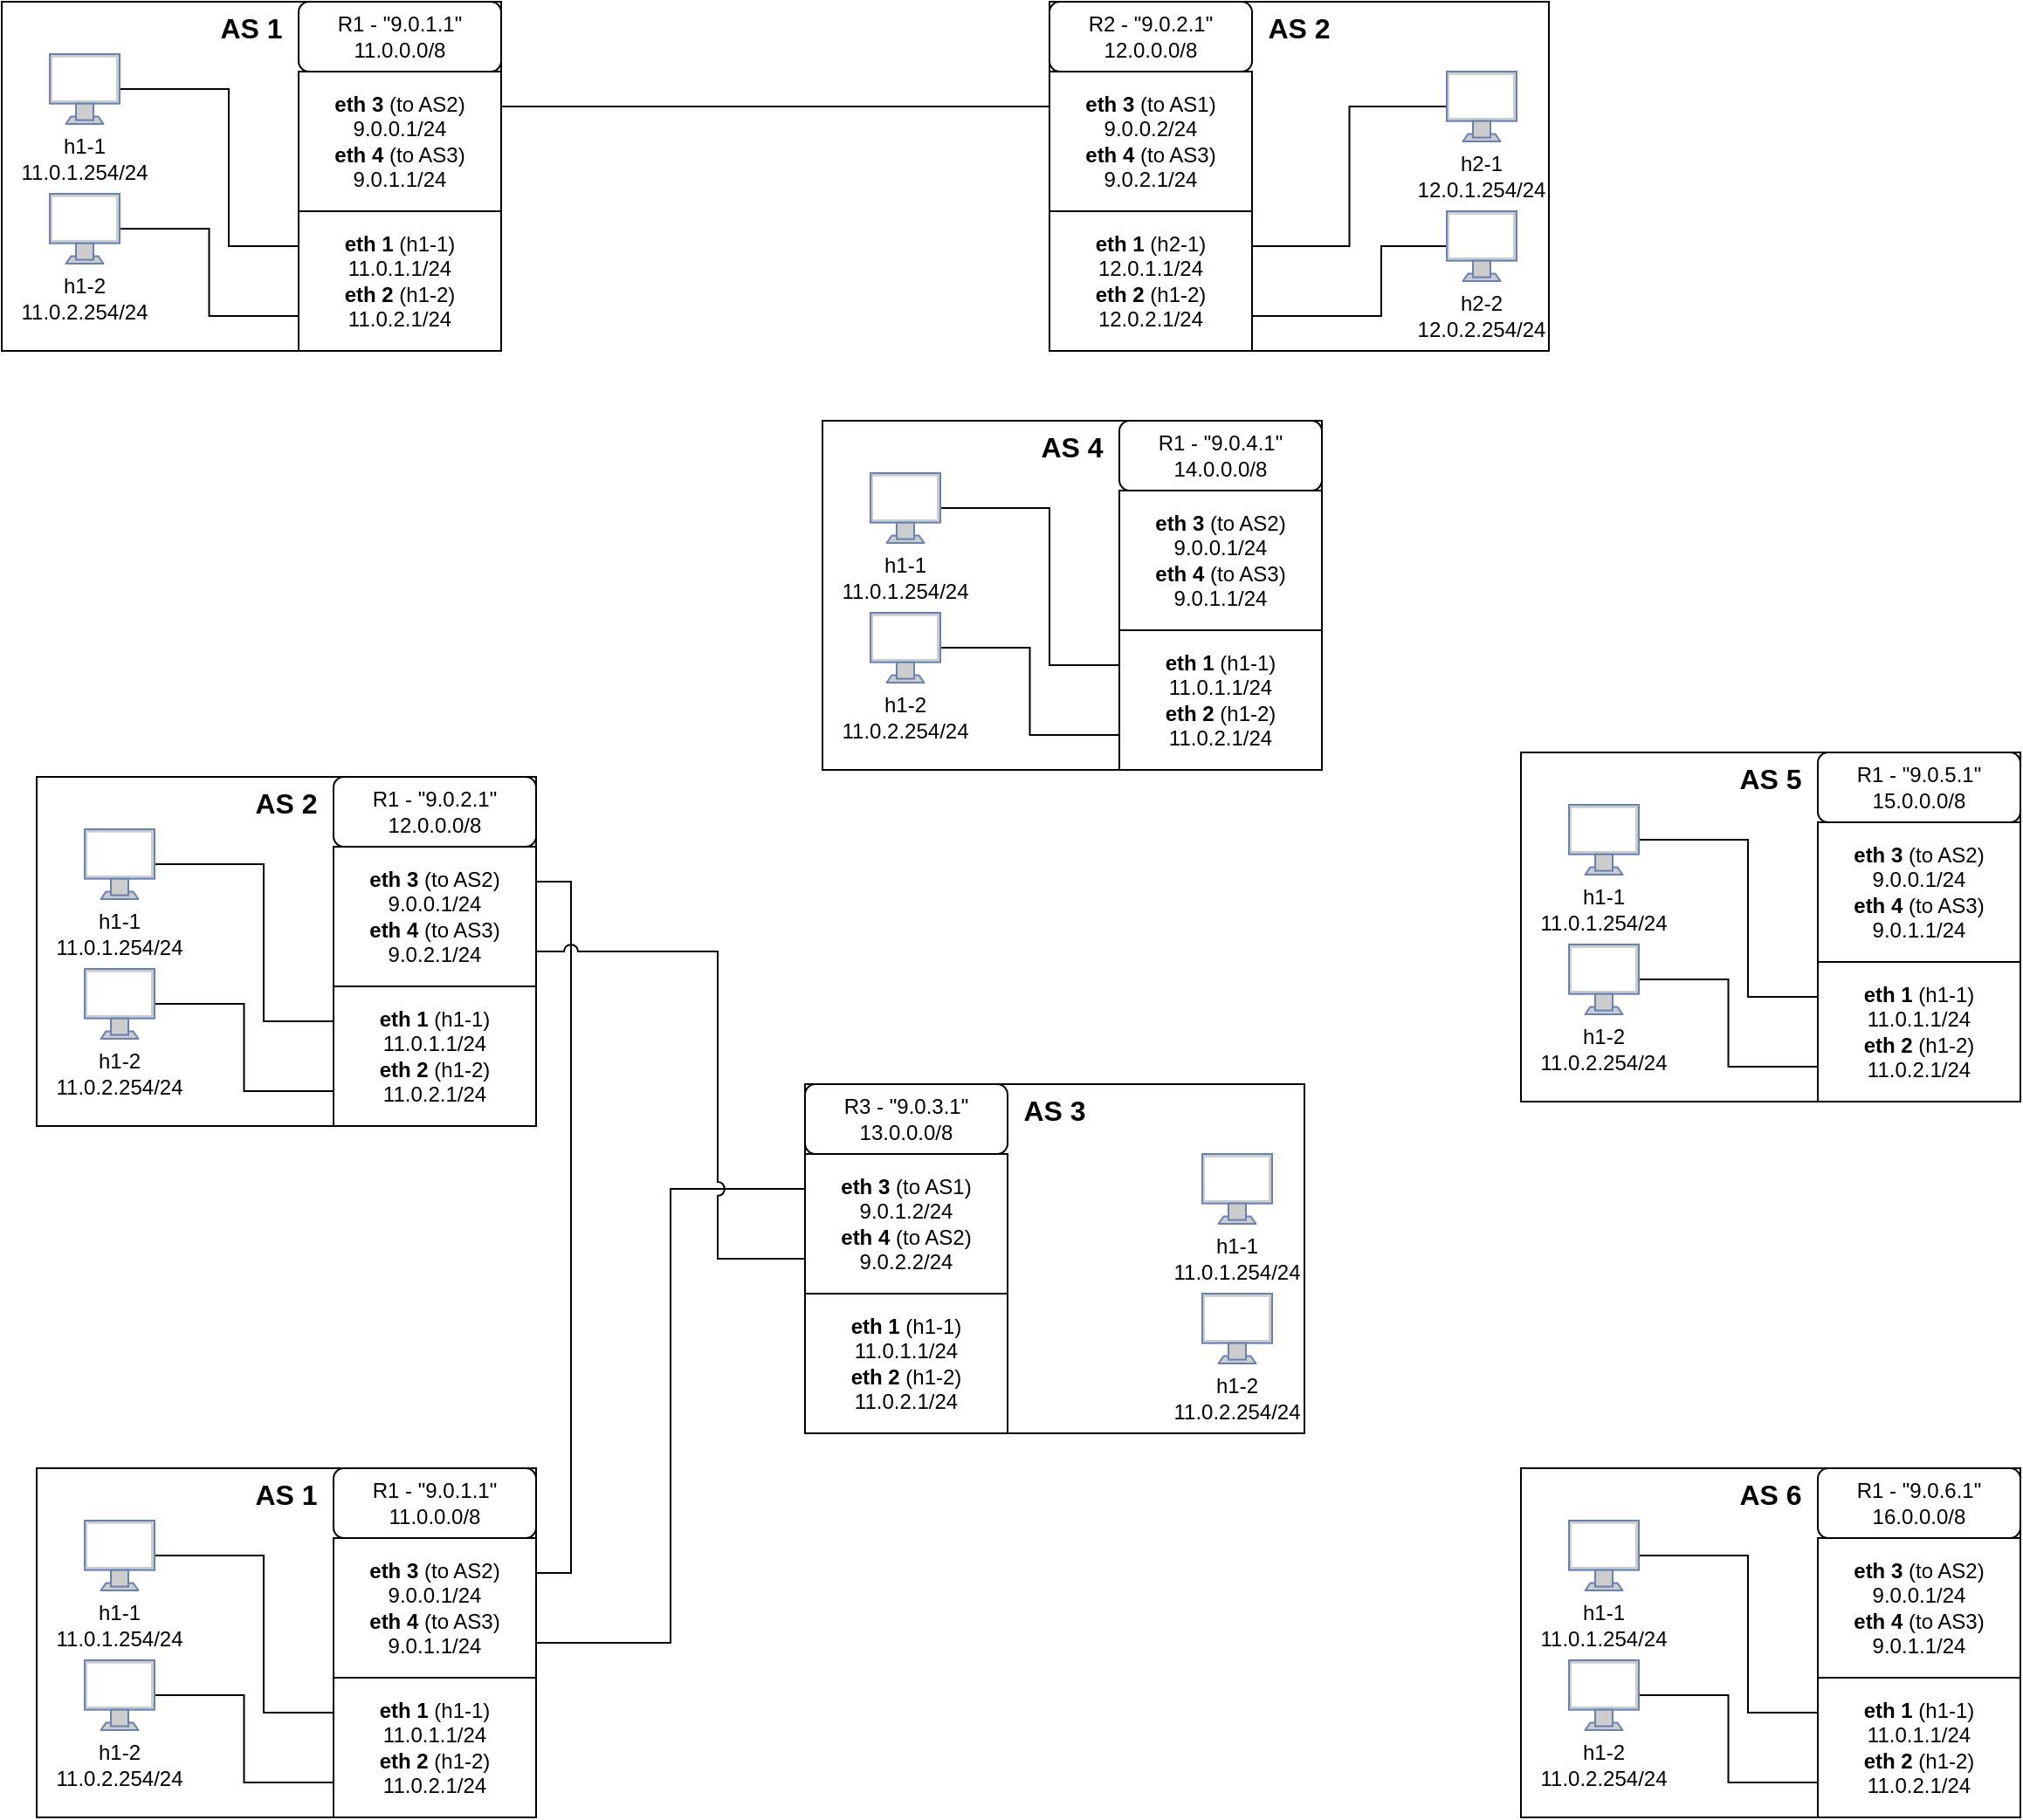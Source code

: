 <mxfile version="22.0.8" type="github">
  <diagram name="Page-1" id="0Aqso-qwS6Z3J9IVTtWJ">
    <mxGraphModel dx="1103" dy="1445" grid="1" gridSize="10" guides="1" tooltips="1" connect="1" arrows="1" fold="1" page="1" pageScale="1" pageWidth="1169" pageHeight="827" math="0" shadow="0">
      <root>
        <mxCell id="0" />
        <mxCell id="1" parent="0" />
        <mxCell id="vTHljmjJwnldgzH6gSCa-15" value="" style="group" vertex="1" connectable="0" parent="1">
          <mxGeometry y="-230" width="286" height="200" as="geometry" />
        </mxCell>
        <mxCell id="vTHljmjJwnldgzH6gSCa-3" value="" style="rounded=0;whiteSpace=wrap;html=1;" vertex="1" parent="vTHljmjJwnldgzH6gSCa-15">
          <mxGeometry width="286" height="200" as="geometry" />
        </mxCell>
        <mxCell id="vTHljmjJwnldgzH6gSCa-4" value="R1 - &quot;9.0.1.1&quot;&lt;br&gt;11.0.0.0/8" style="rounded=1;whiteSpace=wrap;html=1;" vertex="1" parent="vTHljmjJwnldgzH6gSCa-15">
          <mxGeometry x="170" width="116" height="40" as="geometry" />
        </mxCell>
        <mxCell id="vTHljmjJwnldgzH6gSCa-5" value="&lt;b&gt;eth 3 &lt;/b&gt;(to AS2)&lt;br&gt;9.0.0.1/24&lt;br&gt;&lt;b&gt;eth 4 &lt;/b&gt;(to AS3)&lt;br&gt;9.0.1.1/24" style="rounded=0;whiteSpace=wrap;html=1;" vertex="1" parent="vTHljmjJwnldgzH6gSCa-15">
          <mxGeometry x="170" y="40" width="116" height="80" as="geometry" />
        </mxCell>
        <mxCell id="vTHljmjJwnldgzH6gSCa-6" value="&lt;b&gt;eth 1&amp;nbsp;&lt;/b&gt;(h1-1)&lt;br&gt;11.0.1.1/24&lt;br&gt;&lt;b&gt;eth 2&amp;nbsp;&lt;/b&gt;(h1-2)&lt;br&gt;11.0.2.1/24" style="rounded=0;whiteSpace=wrap;html=1;" vertex="1" parent="vTHljmjJwnldgzH6gSCa-15">
          <mxGeometry x="170" y="120" width="116" height="80" as="geometry" />
        </mxCell>
        <mxCell id="vTHljmjJwnldgzH6gSCa-13" style="edgeStyle=orthogonalEdgeStyle;rounded=0;orthogonalLoop=1;jettySize=auto;html=1;exitX=1;exitY=0.5;exitDx=0;exitDy=0;exitPerimeter=0;entryX=0;entryY=0.25;entryDx=0;entryDy=0;endArrow=none;endFill=0;" edge="1" parent="vTHljmjJwnldgzH6gSCa-15" source="vTHljmjJwnldgzH6gSCa-7" target="vTHljmjJwnldgzH6gSCa-6">
          <mxGeometry relative="1" as="geometry">
            <Array as="points">
              <mxPoint x="130" y="50" />
              <mxPoint x="130" y="140" />
            </Array>
          </mxGeometry>
        </mxCell>
        <mxCell id="vTHljmjJwnldgzH6gSCa-7" value="" style="fontColor=#0066CC;verticalAlign=top;verticalLabelPosition=bottom;labelPosition=center;align=center;html=1;outlineConnect=0;fillColor=#CCCCCC;strokeColor=#6881B3;gradientColor=none;gradientDirection=north;strokeWidth=2;shape=mxgraph.networks.monitor;" vertex="1" parent="vTHljmjJwnldgzH6gSCa-15">
          <mxGeometry x="27.5" y="30" width="40" height="40" as="geometry" />
        </mxCell>
        <mxCell id="vTHljmjJwnldgzH6gSCa-9" value="h1-1&lt;br&gt;11.0.1.254/24" style="text;html=1;strokeColor=none;fillColor=none;align=center;verticalAlign=middle;whiteSpace=wrap;rounded=0;" vertex="1" parent="vTHljmjJwnldgzH6gSCa-15">
          <mxGeometry x="20" y="75" width="55" height="30" as="geometry" />
        </mxCell>
        <mxCell id="vTHljmjJwnldgzH6gSCa-12" style="edgeStyle=orthogonalEdgeStyle;rounded=0;orthogonalLoop=1;jettySize=auto;html=1;exitX=1;exitY=0.5;exitDx=0;exitDy=0;exitPerimeter=0;entryX=0;entryY=0.75;entryDx=0;entryDy=0;endArrow=none;endFill=0;" edge="1" parent="vTHljmjJwnldgzH6gSCa-15" source="vTHljmjJwnldgzH6gSCa-10" target="vTHljmjJwnldgzH6gSCa-6">
          <mxGeometry relative="1" as="geometry" />
        </mxCell>
        <mxCell id="vTHljmjJwnldgzH6gSCa-10" value="" style="fontColor=#0066CC;verticalAlign=top;verticalLabelPosition=bottom;labelPosition=center;align=center;html=1;outlineConnect=0;fillColor=#CCCCCC;strokeColor=#6881B3;gradientColor=none;gradientDirection=north;strokeWidth=2;shape=mxgraph.networks.monitor;" vertex="1" parent="vTHljmjJwnldgzH6gSCa-15">
          <mxGeometry x="27.5" y="110" width="40" height="40" as="geometry" />
        </mxCell>
        <mxCell id="vTHljmjJwnldgzH6gSCa-11" value="h1-2&lt;br&gt;11.0.2.254/24" style="text;html=1;strokeColor=none;fillColor=none;align=center;verticalAlign=middle;whiteSpace=wrap;rounded=0;" vertex="1" parent="vTHljmjJwnldgzH6gSCa-15">
          <mxGeometry x="20" y="155" width="55" height="30" as="geometry" />
        </mxCell>
        <mxCell id="vTHljmjJwnldgzH6gSCa-14" value="&lt;b&gt;&lt;font style=&quot;font-size: 16px;&quot;&gt;AS 1&lt;/font&gt;&lt;/b&gt;" style="text;html=1;strokeColor=none;fillColor=none;align=center;verticalAlign=middle;whiteSpace=wrap;rounded=0;" vertex="1" parent="vTHljmjJwnldgzH6gSCa-15">
          <mxGeometry x="113" width="60" height="30" as="geometry" />
        </mxCell>
        <mxCell id="vTHljmjJwnldgzH6gSCa-52" value="" style="group" vertex="1" connectable="0" parent="1">
          <mxGeometry x="600" y="-230" width="286" height="200" as="geometry" />
        </mxCell>
        <mxCell id="vTHljmjJwnldgzH6gSCa-53" value="" style="rounded=0;whiteSpace=wrap;html=1;" vertex="1" parent="vTHljmjJwnldgzH6gSCa-52">
          <mxGeometry width="286" height="200" as="geometry" />
        </mxCell>
        <mxCell id="vTHljmjJwnldgzH6gSCa-65" style="edgeStyle=orthogonalEdgeStyle;rounded=0;orthogonalLoop=1;jettySize=auto;html=1;exitX=0;exitY=0.5;exitDx=0;exitDy=0;exitPerimeter=0;entryX=1;entryY=0.25;entryDx=0;entryDy=0;endArrow=none;endFill=0;" edge="1" parent="vTHljmjJwnldgzH6gSCa-52" source="vTHljmjJwnldgzH6gSCa-58" target="vTHljmjJwnldgzH6gSCa-56">
          <mxGeometry relative="1" as="geometry" />
        </mxCell>
        <mxCell id="vTHljmjJwnldgzH6gSCa-58" value="" style="fontColor=#0066CC;verticalAlign=top;verticalLabelPosition=bottom;labelPosition=center;align=center;html=1;outlineConnect=0;fillColor=#CCCCCC;strokeColor=#6881B3;gradientColor=none;gradientDirection=north;strokeWidth=2;shape=mxgraph.networks.monitor;" vertex="1" parent="vTHljmjJwnldgzH6gSCa-52">
          <mxGeometry x="227.5" y="40" width="40" height="40" as="geometry" />
        </mxCell>
        <mxCell id="vTHljmjJwnldgzH6gSCa-59" value="h2-1&lt;br&gt;12.0.1.254/24" style="text;html=1;strokeColor=none;fillColor=none;align=center;verticalAlign=middle;whiteSpace=wrap;rounded=0;" vertex="1" parent="vTHljmjJwnldgzH6gSCa-52">
          <mxGeometry x="220" y="85" width="55" height="30" as="geometry" />
        </mxCell>
        <mxCell id="vTHljmjJwnldgzH6gSCa-66" style="edgeStyle=orthogonalEdgeStyle;rounded=0;orthogonalLoop=1;jettySize=auto;html=1;exitX=0;exitY=0.5;exitDx=0;exitDy=0;exitPerimeter=0;entryX=1;entryY=0.75;entryDx=0;entryDy=0;endArrow=none;endFill=0;" edge="1" parent="vTHljmjJwnldgzH6gSCa-52" source="vTHljmjJwnldgzH6gSCa-61" target="vTHljmjJwnldgzH6gSCa-56">
          <mxGeometry relative="1" as="geometry">
            <Array as="points">
              <mxPoint x="190" y="140" />
              <mxPoint x="190" y="180" />
            </Array>
          </mxGeometry>
        </mxCell>
        <mxCell id="vTHljmjJwnldgzH6gSCa-61" value="" style="fontColor=#0066CC;verticalAlign=top;verticalLabelPosition=bottom;labelPosition=center;align=center;html=1;outlineConnect=0;fillColor=#CCCCCC;strokeColor=#6881B3;gradientColor=none;gradientDirection=north;strokeWidth=2;shape=mxgraph.networks.monitor;" vertex="1" parent="vTHljmjJwnldgzH6gSCa-52">
          <mxGeometry x="227.5" y="120" width="40" height="40" as="geometry" />
        </mxCell>
        <mxCell id="vTHljmjJwnldgzH6gSCa-62" value="h2-2&lt;br&gt;12.0.2.254/24" style="text;html=1;strokeColor=none;fillColor=none;align=center;verticalAlign=middle;whiteSpace=wrap;rounded=0;" vertex="1" parent="vTHljmjJwnldgzH6gSCa-52">
          <mxGeometry x="220" y="165" width="55" height="30" as="geometry" />
        </mxCell>
        <mxCell id="vTHljmjJwnldgzH6gSCa-63" value="&lt;b&gt;&lt;font style=&quot;font-size: 16px;&quot;&gt;AS 2&lt;/font&gt;&lt;/b&gt;" style="text;html=1;strokeColor=none;fillColor=none;align=center;verticalAlign=middle;whiteSpace=wrap;rounded=0;" vertex="1" parent="vTHljmjJwnldgzH6gSCa-52">
          <mxGeometry x="113" width="60" height="30" as="geometry" />
        </mxCell>
        <mxCell id="vTHljmjJwnldgzH6gSCa-54" value="R2 - &quot;9.0.2.1&quot;&lt;br&gt;12.0.0.0/8" style="rounded=1;whiteSpace=wrap;html=1;" vertex="1" parent="vTHljmjJwnldgzH6gSCa-52">
          <mxGeometry width="116" height="40" as="geometry" />
        </mxCell>
        <mxCell id="vTHljmjJwnldgzH6gSCa-55" value="&lt;b&gt;eth 3 &lt;/b&gt;(to AS1)&lt;br&gt;9.0.0.2/24&lt;br&gt;&lt;b&gt;eth 4 &lt;/b&gt;(to AS3)&lt;br&gt;9.0.2.1/24" style="rounded=0;whiteSpace=wrap;html=1;" vertex="1" parent="vTHljmjJwnldgzH6gSCa-52">
          <mxGeometry y="40" width="116" height="80" as="geometry" />
        </mxCell>
        <mxCell id="vTHljmjJwnldgzH6gSCa-56" value="&lt;b&gt;eth 1&amp;nbsp;&lt;/b&gt;(h2-1)&lt;br&gt;12.0.1.1/24&lt;br&gt;&lt;b&gt;eth 2&amp;nbsp;&lt;/b&gt;(h1-2)&lt;br&gt;12.0.2.1/24" style="rounded=0;whiteSpace=wrap;html=1;" vertex="1" parent="vTHljmjJwnldgzH6gSCa-52">
          <mxGeometry y="120" width="116" height="80" as="geometry" />
        </mxCell>
        <mxCell id="vTHljmjJwnldgzH6gSCa-67" style="edgeStyle=orthogonalEdgeStyle;rounded=0;orthogonalLoop=1;jettySize=auto;html=1;exitX=1;exitY=0.25;exitDx=0;exitDy=0;entryX=0;entryY=0.25;entryDx=0;entryDy=0;endArrow=none;endFill=0;" edge="1" parent="1" source="vTHljmjJwnldgzH6gSCa-5" target="vTHljmjJwnldgzH6gSCa-55">
          <mxGeometry relative="1" as="geometry" />
        </mxCell>
        <mxCell id="vTHljmjJwnldgzH6gSCa-80" value="" style="group" vertex="1" connectable="0" parent="1">
          <mxGeometry x="20" y="610" width="286" height="200" as="geometry" />
        </mxCell>
        <mxCell id="vTHljmjJwnldgzH6gSCa-81" value="" style="rounded=0;whiteSpace=wrap;html=1;" vertex="1" parent="vTHljmjJwnldgzH6gSCa-80">
          <mxGeometry width="286" height="200" as="geometry" />
        </mxCell>
        <mxCell id="vTHljmjJwnldgzH6gSCa-82" value="R1 - &quot;9.0.1.1&quot;&lt;br&gt;11.0.0.0/8" style="rounded=1;whiteSpace=wrap;html=1;" vertex="1" parent="vTHljmjJwnldgzH6gSCa-80">
          <mxGeometry x="170" width="116" height="40" as="geometry" />
        </mxCell>
        <mxCell id="vTHljmjJwnldgzH6gSCa-83" value="&lt;b&gt;eth 3 &lt;/b&gt;(to AS2)&lt;br&gt;9.0.0.1/24&lt;br&gt;&lt;b&gt;eth 4 &lt;/b&gt;(to AS3)&lt;br&gt;9.0.1.1/24" style="rounded=0;whiteSpace=wrap;html=1;" vertex="1" parent="vTHljmjJwnldgzH6gSCa-80">
          <mxGeometry x="170" y="40" width="116" height="80" as="geometry" />
        </mxCell>
        <mxCell id="vTHljmjJwnldgzH6gSCa-84" value="&lt;b&gt;eth 1&amp;nbsp;&lt;/b&gt;(h1-1)&lt;br&gt;11.0.1.1/24&lt;br&gt;&lt;b&gt;eth 2&amp;nbsp;&lt;/b&gt;(h1-2)&lt;br&gt;11.0.2.1/24" style="rounded=0;whiteSpace=wrap;html=1;" vertex="1" parent="vTHljmjJwnldgzH6gSCa-80">
          <mxGeometry x="170" y="120" width="116" height="80" as="geometry" />
        </mxCell>
        <mxCell id="vTHljmjJwnldgzH6gSCa-85" style="edgeStyle=orthogonalEdgeStyle;rounded=0;orthogonalLoop=1;jettySize=auto;html=1;exitX=1;exitY=0.5;exitDx=0;exitDy=0;exitPerimeter=0;entryX=0;entryY=0.25;entryDx=0;entryDy=0;endArrow=none;endFill=0;" edge="1" parent="vTHljmjJwnldgzH6gSCa-80" source="vTHljmjJwnldgzH6gSCa-86" target="vTHljmjJwnldgzH6gSCa-84">
          <mxGeometry relative="1" as="geometry">
            <Array as="points">
              <mxPoint x="130" y="50" />
              <mxPoint x="130" y="140" />
            </Array>
          </mxGeometry>
        </mxCell>
        <mxCell id="vTHljmjJwnldgzH6gSCa-86" value="" style="fontColor=#0066CC;verticalAlign=top;verticalLabelPosition=bottom;labelPosition=center;align=center;html=1;outlineConnect=0;fillColor=#CCCCCC;strokeColor=#6881B3;gradientColor=none;gradientDirection=north;strokeWidth=2;shape=mxgraph.networks.monitor;" vertex="1" parent="vTHljmjJwnldgzH6gSCa-80">
          <mxGeometry x="27.5" y="30" width="40" height="40" as="geometry" />
        </mxCell>
        <mxCell id="vTHljmjJwnldgzH6gSCa-87" value="h1-1&lt;br&gt;11.0.1.254/24" style="text;html=1;strokeColor=none;fillColor=none;align=center;verticalAlign=middle;whiteSpace=wrap;rounded=0;" vertex="1" parent="vTHljmjJwnldgzH6gSCa-80">
          <mxGeometry x="20" y="75" width="55" height="30" as="geometry" />
        </mxCell>
        <mxCell id="vTHljmjJwnldgzH6gSCa-88" style="edgeStyle=orthogonalEdgeStyle;rounded=0;orthogonalLoop=1;jettySize=auto;html=1;exitX=1;exitY=0.5;exitDx=0;exitDy=0;exitPerimeter=0;entryX=0;entryY=0.75;entryDx=0;entryDy=0;endArrow=none;endFill=0;" edge="1" parent="vTHljmjJwnldgzH6gSCa-80" source="vTHljmjJwnldgzH6gSCa-89" target="vTHljmjJwnldgzH6gSCa-84">
          <mxGeometry relative="1" as="geometry" />
        </mxCell>
        <mxCell id="vTHljmjJwnldgzH6gSCa-89" value="" style="fontColor=#0066CC;verticalAlign=top;verticalLabelPosition=bottom;labelPosition=center;align=center;html=1;outlineConnect=0;fillColor=#CCCCCC;strokeColor=#6881B3;gradientColor=none;gradientDirection=north;strokeWidth=2;shape=mxgraph.networks.monitor;" vertex="1" parent="vTHljmjJwnldgzH6gSCa-80">
          <mxGeometry x="27.5" y="110" width="40" height="40" as="geometry" />
        </mxCell>
        <mxCell id="vTHljmjJwnldgzH6gSCa-90" value="h1-2&lt;br&gt;11.0.2.254/24" style="text;html=1;strokeColor=none;fillColor=none;align=center;verticalAlign=middle;whiteSpace=wrap;rounded=0;" vertex="1" parent="vTHljmjJwnldgzH6gSCa-80">
          <mxGeometry x="20" y="155" width="55" height="30" as="geometry" />
        </mxCell>
        <mxCell id="vTHljmjJwnldgzH6gSCa-91" value="&lt;b&gt;&lt;font style=&quot;font-size: 16px;&quot;&gt;AS 1&lt;/font&gt;&lt;/b&gt;" style="text;html=1;strokeColor=none;fillColor=none;align=center;verticalAlign=middle;whiteSpace=wrap;rounded=0;" vertex="1" parent="vTHljmjJwnldgzH6gSCa-80">
          <mxGeometry x="113" width="60" height="30" as="geometry" />
        </mxCell>
        <mxCell id="vTHljmjJwnldgzH6gSCa-92" value="" style="group" vertex="1" connectable="0" parent="1">
          <mxGeometry x="870" y="610" width="286" height="200" as="geometry" />
        </mxCell>
        <mxCell id="vTHljmjJwnldgzH6gSCa-93" value="" style="rounded=0;whiteSpace=wrap;html=1;" vertex="1" parent="vTHljmjJwnldgzH6gSCa-92">
          <mxGeometry width="286" height="200" as="geometry" />
        </mxCell>
        <mxCell id="vTHljmjJwnldgzH6gSCa-94" value="R1 - &quot;9.0.6.1&quot;&lt;br&gt;16.0.0.0/8" style="rounded=1;whiteSpace=wrap;html=1;" vertex="1" parent="vTHljmjJwnldgzH6gSCa-92">
          <mxGeometry x="170" width="116" height="40" as="geometry" />
        </mxCell>
        <mxCell id="vTHljmjJwnldgzH6gSCa-95" value="&lt;b&gt;eth 3 &lt;/b&gt;(to AS2)&lt;br&gt;9.0.0.1/24&lt;br&gt;&lt;b&gt;eth 4 &lt;/b&gt;(to AS3)&lt;br&gt;9.0.1.1/24" style="rounded=0;whiteSpace=wrap;html=1;" vertex="1" parent="vTHljmjJwnldgzH6gSCa-92">
          <mxGeometry x="170" y="40" width="116" height="80" as="geometry" />
        </mxCell>
        <mxCell id="vTHljmjJwnldgzH6gSCa-96" value="&lt;b&gt;eth 1&amp;nbsp;&lt;/b&gt;(h1-1)&lt;br&gt;11.0.1.1/24&lt;br&gt;&lt;b&gt;eth 2&amp;nbsp;&lt;/b&gt;(h1-2)&lt;br&gt;11.0.2.1/24" style="rounded=0;whiteSpace=wrap;html=1;" vertex="1" parent="vTHljmjJwnldgzH6gSCa-92">
          <mxGeometry x="170" y="120" width="116" height="80" as="geometry" />
        </mxCell>
        <mxCell id="vTHljmjJwnldgzH6gSCa-97" style="edgeStyle=orthogonalEdgeStyle;rounded=0;orthogonalLoop=1;jettySize=auto;html=1;exitX=1;exitY=0.5;exitDx=0;exitDy=0;exitPerimeter=0;entryX=0;entryY=0.25;entryDx=0;entryDy=0;endArrow=none;endFill=0;" edge="1" parent="vTHljmjJwnldgzH6gSCa-92" source="vTHljmjJwnldgzH6gSCa-98" target="vTHljmjJwnldgzH6gSCa-96">
          <mxGeometry relative="1" as="geometry">
            <Array as="points">
              <mxPoint x="130" y="50" />
              <mxPoint x="130" y="140" />
            </Array>
          </mxGeometry>
        </mxCell>
        <mxCell id="vTHljmjJwnldgzH6gSCa-98" value="" style="fontColor=#0066CC;verticalAlign=top;verticalLabelPosition=bottom;labelPosition=center;align=center;html=1;outlineConnect=0;fillColor=#CCCCCC;strokeColor=#6881B3;gradientColor=none;gradientDirection=north;strokeWidth=2;shape=mxgraph.networks.monitor;" vertex="1" parent="vTHljmjJwnldgzH6gSCa-92">
          <mxGeometry x="27.5" y="30" width="40" height="40" as="geometry" />
        </mxCell>
        <mxCell id="vTHljmjJwnldgzH6gSCa-99" value="h1-1&lt;br&gt;11.0.1.254/24" style="text;html=1;strokeColor=none;fillColor=none;align=center;verticalAlign=middle;whiteSpace=wrap;rounded=0;" vertex="1" parent="vTHljmjJwnldgzH6gSCa-92">
          <mxGeometry x="20" y="75" width="55" height="30" as="geometry" />
        </mxCell>
        <mxCell id="vTHljmjJwnldgzH6gSCa-100" style="edgeStyle=orthogonalEdgeStyle;rounded=0;orthogonalLoop=1;jettySize=auto;html=1;exitX=1;exitY=0.5;exitDx=0;exitDy=0;exitPerimeter=0;entryX=0;entryY=0.75;entryDx=0;entryDy=0;endArrow=none;endFill=0;" edge="1" parent="vTHljmjJwnldgzH6gSCa-92" source="vTHljmjJwnldgzH6gSCa-101" target="vTHljmjJwnldgzH6gSCa-96">
          <mxGeometry relative="1" as="geometry" />
        </mxCell>
        <mxCell id="vTHljmjJwnldgzH6gSCa-101" value="" style="fontColor=#0066CC;verticalAlign=top;verticalLabelPosition=bottom;labelPosition=center;align=center;html=1;outlineConnect=0;fillColor=#CCCCCC;strokeColor=#6881B3;gradientColor=none;gradientDirection=north;strokeWidth=2;shape=mxgraph.networks.monitor;" vertex="1" parent="vTHljmjJwnldgzH6gSCa-92">
          <mxGeometry x="27.5" y="110" width="40" height="40" as="geometry" />
        </mxCell>
        <mxCell id="vTHljmjJwnldgzH6gSCa-102" value="h1-2&lt;br&gt;11.0.2.254/24" style="text;html=1;strokeColor=none;fillColor=none;align=center;verticalAlign=middle;whiteSpace=wrap;rounded=0;" vertex="1" parent="vTHljmjJwnldgzH6gSCa-92">
          <mxGeometry x="20" y="155" width="55" height="30" as="geometry" />
        </mxCell>
        <mxCell id="vTHljmjJwnldgzH6gSCa-103" value="&lt;b&gt;&lt;font style=&quot;font-size: 16px;&quot;&gt;AS 6&lt;/font&gt;&lt;/b&gt;" style="text;html=1;strokeColor=none;fillColor=none;align=center;verticalAlign=middle;whiteSpace=wrap;rounded=0;" vertex="1" parent="vTHljmjJwnldgzH6gSCa-92">
          <mxGeometry x="113" width="60" height="30" as="geometry" />
        </mxCell>
        <mxCell id="vTHljmjJwnldgzH6gSCa-104" value="" style="group" vertex="1" connectable="0" parent="1">
          <mxGeometry x="20" y="214" width="286" height="200" as="geometry" />
        </mxCell>
        <mxCell id="vTHljmjJwnldgzH6gSCa-105" value="" style="rounded=0;whiteSpace=wrap;html=1;" vertex="1" parent="vTHljmjJwnldgzH6gSCa-104">
          <mxGeometry width="286" height="200" as="geometry" />
        </mxCell>
        <mxCell id="vTHljmjJwnldgzH6gSCa-106" value="R1 - &quot;9.0.2.1&quot;&lt;br&gt;12.0.0.0/8" style="rounded=1;whiteSpace=wrap;html=1;" vertex="1" parent="vTHljmjJwnldgzH6gSCa-104">
          <mxGeometry x="170" width="116" height="40" as="geometry" />
        </mxCell>
        <mxCell id="vTHljmjJwnldgzH6gSCa-107" value="&lt;b&gt;eth 3 &lt;/b&gt;(to AS2)&lt;br&gt;9.0.0.1/24&lt;br&gt;&lt;b&gt;eth 4 &lt;/b&gt;(to AS3)&lt;br&gt;9.0.2.1/24" style="rounded=0;whiteSpace=wrap;html=1;" vertex="1" parent="vTHljmjJwnldgzH6gSCa-104">
          <mxGeometry x="170" y="40" width="116" height="80" as="geometry" />
        </mxCell>
        <mxCell id="vTHljmjJwnldgzH6gSCa-108" value="&lt;b&gt;eth 1&amp;nbsp;&lt;/b&gt;(h1-1)&lt;br&gt;11.0.1.1/24&lt;br&gt;&lt;b&gt;eth 2&amp;nbsp;&lt;/b&gt;(h1-2)&lt;br&gt;11.0.2.1/24" style="rounded=0;whiteSpace=wrap;html=1;" vertex="1" parent="vTHljmjJwnldgzH6gSCa-104">
          <mxGeometry x="170" y="120" width="116" height="80" as="geometry" />
        </mxCell>
        <mxCell id="vTHljmjJwnldgzH6gSCa-109" style="edgeStyle=orthogonalEdgeStyle;rounded=0;orthogonalLoop=1;jettySize=auto;html=1;exitX=1;exitY=0.5;exitDx=0;exitDy=0;exitPerimeter=0;entryX=0;entryY=0.25;entryDx=0;entryDy=0;endArrow=none;endFill=0;" edge="1" parent="vTHljmjJwnldgzH6gSCa-104" source="vTHljmjJwnldgzH6gSCa-110" target="vTHljmjJwnldgzH6gSCa-108">
          <mxGeometry relative="1" as="geometry">
            <Array as="points">
              <mxPoint x="130" y="50" />
              <mxPoint x="130" y="140" />
            </Array>
          </mxGeometry>
        </mxCell>
        <mxCell id="vTHljmjJwnldgzH6gSCa-110" value="" style="fontColor=#0066CC;verticalAlign=top;verticalLabelPosition=bottom;labelPosition=center;align=center;html=1;outlineConnect=0;fillColor=#CCCCCC;strokeColor=#6881B3;gradientColor=none;gradientDirection=north;strokeWidth=2;shape=mxgraph.networks.monitor;" vertex="1" parent="vTHljmjJwnldgzH6gSCa-104">
          <mxGeometry x="27.5" y="30" width="40" height="40" as="geometry" />
        </mxCell>
        <mxCell id="vTHljmjJwnldgzH6gSCa-111" value="h1-1&lt;br&gt;11.0.1.254/24" style="text;html=1;strokeColor=none;fillColor=none;align=center;verticalAlign=middle;whiteSpace=wrap;rounded=0;" vertex="1" parent="vTHljmjJwnldgzH6gSCa-104">
          <mxGeometry x="20" y="75" width="55" height="30" as="geometry" />
        </mxCell>
        <mxCell id="vTHljmjJwnldgzH6gSCa-112" style="edgeStyle=orthogonalEdgeStyle;rounded=0;orthogonalLoop=1;jettySize=auto;html=1;exitX=1;exitY=0.5;exitDx=0;exitDy=0;exitPerimeter=0;entryX=0;entryY=0.75;entryDx=0;entryDy=0;endArrow=none;endFill=0;" edge="1" parent="vTHljmjJwnldgzH6gSCa-104" source="vTHljmjJwnldgzH6gSCa-113" target="vTHljmjJwnldgzH6gSCa-108">
          <mxGeometry relative="1" as="geometry" />
        </mxCell>
        <mxCell id="vTHljmjJwnldgzH6gSCa-113" value="" style="fontColor=#0066CC;verticalAlign=top;verticalLabelPosition=bottom;labelPosition=center;align=center;html=1;outlineConnect=0;fillColor=#CCCCCC;strokeColor=#6881B3;gradientColor=none;gradientDirection=north;strokeWidth=2;shape=mxgraph.networks.monitor;" vertex="1" parent="vTHljmjJwnldgzH6gSCa-104">
          <mxGeometry x="27.5" y="110" width="40" height="40" as="geometry" />
        </mxCell>
        <mxCell id="vTHljmjJwnldgzH6gSCa-114" value="h1-2&lt;br&gt;11.0.2.254/24" style="text;html=1;strokeColor=none;fillColor=none;align=center;verticalAlign=middle;whiteSpace=wrap;rounded=0;" vertex="1" parent="vTHljmjJwnldgzH6gSCa-104">
          <mxGeometry x="20" y="155" width="55" height="30" as="geometry" />
        </mxCell>
        <mxCell id="vTHljmjJwnldgzH6gSCa-115" value="&lt;b&gt;&lt;font style=&quot;font-size: 16px;&quot;&gt;AS 2&lt;/font&gt;&lt;/b&gt;" style="text;html=1;strokeColor=none;fillColor=none;align=center;verticalAlign=middle;whiteSpace=wrap;rounded=0;" vertex="1" parent="vTHljmjJwnldgzH6gSCa-104">
          <mxGeometry x="113" width="60" height="30" as="geometry" />
        </mxCell>
        <mxCell id="vTHljmjJwnldgzH6gSCa-116" value="" style="group" vertex="1" connectable="0" parent="1">
          <mxGeometry x="460" y="390" width="286" height="200" as="geometry" />
        </mxCell>
        <mxCell id="vTHljmjJwnldgzH6gSCa-117" value="" style="rounded=0;whiteSpace=wrap;html=1;" vertex="1" parent="vTHljmjJwnldgzH6gSCa-116">
          <mxGeometry width="286" height="200" as="geometry" />
        </mxCell>
        <mxCell id="vTHljmjJwnldgzH6gSCa-122" value="" style="fontColor=#0066CC;verticalAlign=top;verticalLabelPosition=bottom;labelPosition=center;align=center;html=1;outlineConnect=0;fillColor=#CCCCCC;strokeColor=#6881B3;gradientColor=none;gradientDirection=north;strokeWidth=2;shape=mxgraph.networks.monitor;" vertex="1" parent="vTHljmjJwnldgzH6gSCa-116">
          <mxGeometry x="227.5" y="40" width="40" height="40" as="geometry" />
        </mxCell>
        <mxCell id="vTHljmjJwnldgzH6gSCa-123" value="h1-1&lt;br&gt;11.0.1.254/24" style="text;html=1;strokeColor=none;fillColor=none;align=center;verticalAlign=middle;whiteSpace=wrap;rounded=0;" vertex="1" parent="vTHljmjJwnldgzH6gSCa-116">
          <mxGeometry x="220" y="85" width="55" height="30" as="geometry" />
        </mxCell>
        <mxCell id="vTHljmjJwnldgzH6gSCa-125" value="" style="fontColor=#0066CC;verticalAlign=top;verticalLabelPosition=bottom;labelPosition=center;align=center;html=1;outlineConnect=0;fillColor=#CCCCCC;strokeColor=#6881B3;gradientColor=none;gradientDirection=north;strokeWidth=2;shape=mxgraph.networks.monitor;" vertex="1" parent="vTHljmjJwnldgzH6gSCa-116">
          <mxGeometry x="227.5" y="120" width="40" height="40" as="geometry" />
        </mxCell>
        <mxCell id="vTHljmjJwnldgzH6gSCa-126" value="h1-2&lt;br&gt;11.0.2.254/24" style="text;html=1;strokeColor=none;fillColor=none;align=center;verticalAlign=middle;whiteSpace=wrap;rounded=0;" vertex="1" parent="vTHljmjJwnldgzH6gSCa-116">
          <mxGeometry x="220" y="165" width="55" height="30" as="geometry" />
        </mxCell>
        <mxCell id="vTHljmjJwnldgzH6gSCa-127" value="&lt;b&gt;&lt;font style=&quot;font-size: 16px;&quot;&gt;AS 3&lt;/font&gt;&lt;/b&gt;" style="text;html=1;strokeColor=none;fillColor=none;align=center;verticalAlign=middle;whiteSpace=wrap;rounded=0;" vertex="1" parent="vTHljmjJwnldgzH6gSCa-116">
          <mxGeometry x="113" width="60" height="30" as="geometry" />
        </mxCell>
        <mxCell id="vTHljmjJwnldgzH6gSCa-118" value="R3 - &quot;9.0.3.1&quot;&lt;br&gt;13.0.0.0/8" style="rounded=1;whiteSpace=wrap;html=1;" vertex="1" parent="vTHljmjJwnldgzH6gSCa-116">
          <mxGeometry width="116" height="40" as="geometry" />
        </mxCell>
        <mxCell id="vTHljmjJwnldgzH6gSCa-119" value="&lt;b&gt;eth 3 &lt;/b&gt;(to AS1)&lt;br&gt;9.0.1.2/24&lt;br&gt;&lt;b&gt;eth 4 &lt;/b&gt;(to AS2)&lt;br&gt;9.0.2.2/24" style="rounded=0;whiteSpace=wrap;html=1;" vertex="1" parent="vTHljmjJwnldgzH6gSCa-116">
          <mxGeometry y="40" width="116" height="80" as="geometry" />
        </mxCell>
        <mxCell id="vTHljmjJwnldgzH6gSCa-120" value="&lt;b&gt;eth 1&amp;nbsp;&lt;/b&gt;(h1-1)&lt;br&gt;11.0.1.1/24&lt;br&gt;&lt;b&gt;eth 2&amp;nbsp;&lt;/b&gt;(h1-2)&lt;br&gt;11.0.2.1/24" style="rounded=0;whiteSpace=wrap;html=1;" vertex="1" parent="vTHljmjJwnldgzH6gSCa-116">
          <mxGeometry y="120" width="116" height="80" as="geometry" />
        </mxCell>
        <mxCell id="vTHljmjJwnldgzH6gSCa-128" value="" style="group" vertex="1" connectable="0" parent="1">
          <mxGeometry x="470" y="10" width="286" height="200" as="geometry" />
        </mxCell>
        <mxCell id="vTHljmjJwnldgzH6gSCa-129" value="" style="rounded=0;whiteSpace=wrap;html=1;" vertex="1" parent="vTHljmjJwnldgzH6gSCa-128">
          <mxGeometry width="286" height="200" as="geometry" />
        </mxCell>
        <mxCell id="vTHljmjJwnldgzH6gSCa-130" value="R1 - &quot;9.0.4.1&quot;&lt;br&gt;14.0.0.0/8" style="rounded=1;whiteSpace=wrap;html=1;" vertex="1" parent="vTHljmjJwnldgzH6gSCa-128">
          <mxGeometry x="170" width="116" height="40" as="geometry" />
        </mxCell>
        <mxCell id="vTHljmjJwnldgzH6gSCa-131" value="&lt;b&gt;eth 3 &lt;/b&gt;(to AS2)&lt;br&gt;9.0.0.1/24&lt;br&gt;&lt;b&gt;eth 4 &lt;/b&gt;(to AS3)&lt;br&gt;9.0.1.1/24" style="rounded=0;whiteSpace=wrap;html=1;" vertex="1" parent="vTHljmjJwnldgzH6gSCa-128">
          <mxGeometry x="170" y="40" width="116" height="80" as="geometry" />
        </mxCell>
        <mxCell id="vTHljmjJwnldgzH6gSCa-132" value="&lt;b&gt;eth 1&amp;nbsp;&lt;/b&gt;(h1-1)&lt;br&gt;11.0.1.1/24&lt;br&gt;&lt;b&gt;eth 2&amp;nbsp;&lt;/b&gt;(h1-2)&lt;br&gt;11.0.2.1/24" style="rounded=0;whiteSpace=wrap;html=1;" vertex="1" parent="vTHljmjJwnldgzH6gSCa-128">
          <mxGeometry x="170" y="120" width="116" height="80" as="geometry" />
        </mxCell>
        <mxCell id="vTHljmjJwnldgzH6gSCa-133" style="edgeStyle=orthogonalEdgeStyle;rounded=0;orthogonalLoop=1;jettySize=auto;html=1;exitX=1;exitY=0.5;exitDx=0;exitDy=0;exitPerimeter=0;entryX=0;entryY=0.25;entryDx=0;entryDy=0;endArrow=none;endFill=0;" edge="1" parent="vTHljmjJwnldgzH6gSCa-128" source="vTHljmjJwnldgzH6gSCa-134" target="vTHljmjJwnldgzH6gSCa-132">
          <mxGeometry relative="1" as="geometry">
            <Array as="points">
              <mxPoint x="130" y="50" />
              <mxPoint x="130" y="140" />
            </Array>
          </mxGeometry>
        </mxCell>
        <mxCell id="vTHljmjJwnldgzH6gSCa-134" value="" style="fontColor=#0066CC;verticalAlign=top;verticalLabelPosition=bottom;labelPosition=center;align=center;html=1;outlineConnect=0;fillColor=#CCCCCC;strokeColor=#6881B3;gradientColor=none;gradientDirection=north;strokeWidth=2;shape=mxgraph.networks.monitor;" vertex="1" parent="vTHljmjJwnldgzH6gSCa-128">
          <mxGeometry x="27.5" y="30" width="40" height="40" as="geometry" />
        </mxCell>
        <mxCell id="vTHljmjJwnldgzH6gSCa-135" value="h1-1&lt;br&gt;11.0.1.254/24" style="text;html=1;strokeColor=none;fillColor=none;align=center;verticalAlign=middle;whiteSpace=wrap;rounded=0;" vertex="1" parent="vTHljmjJwnldgzH6gSCa-128">
          <mxGeometry x="20" y="75" width="55" height="30" as="geometry" />
        </mxCell>
        <mxCell id="vTHljmjJwnldgzH6gSCa-136" style="edgeStyle=orthogonalEdgeStyle;rounded=0;orthogonalLoop=1;jettySize=auto;html=1;exitX=1;exitY=0.5;exitDx=0;exitDy=0;exitPerimeter=0;entryX=0;entryY=0.75;entryDx=0;entryDy=0;endArrow=none;endFill=0;" edge="1" parent="vTHljmjJwnldgzH6gSCa-128" source="vTHljmjJwnldgzH6gSCa-137" target="vTHljmjJwnldgzH6gSCa-132">
          <mxGeometry relative="1" as="geometry" />
        </mxCell>
        <mxCell id="vTHljmjJwnldgzH6gSCa-137" value="" style="fontColor=#0066CC;verticalAlign=top;verticalLabelPosition=bottom;labelPosition=center;align=center;html=1;outlineConnect=0;fillColor=#CCCCCC;strokeColor=#6881B3;gradientColor=none;gradientDirection=north;strokeWidth=2;shape=mxgraph.networks.monitor;" vertex="1" parent="vTHljmjJwnldgzH6gSCa-128">
          <mxGeometry x="27.5" y="110" width="40" height="40" as="geometry" />
        </mxCell>
        <mxCell id="vTHljmjJwnldgzH6gSCa-138" value="h1-2&lt;br&gt;11.0.2.254/24" style="text;html=1;strokeColor=none;fillColor=none;align=center;verticalAlign=middle;whiteSpace=wrap;rounded=0;" vertex="1" parent="vTHljmjJwnldgzH6gSCa-128">
          <mxGeometry x="20" y="155" width="55" height="30" as="geometry" />
        </mxCell>
        <mxCell id="vTHljmjJwnldgzH6gSCa-139" value="&lt;b&gt;&lt;font style=&quot;font-size: 16px;&quot;&gt;AS 4&lt;/font&gt;&lt;/b&gt;" style="text;html=1;strokeColor=none;fillColor=none;align=center;verticalAlign=middle;whiteSpace=wrap;rounded=0;" vertex="1" parent="vTHljmjJwnldgzH6gSCa-128">
          <mxGeometry x="113" width="60" height="30" as="geometry" />
        </mxCell>
        <mxCell id="vTHljmjJwnldgzH6gSCa-140" value="" style="group" vertex="1" connectable="0" parent="1">
          <mxGeometry x="870" y="200" width="286" height="200" as="geometry" />
        </mxCell>
        <mxCell id="vTHljmjJwnldgzH6gSCa-141" value="" style="rounded=0;whiteSpace=wrap;html=1;" vertex="1" parent="vTHljmjJwnldgzH6gSCa-140">
          <mxGeometry width="286" height="200" as="geometry" />
        </mxCell>
        <mxCell id="vTHljmjJwnldgzH6gSCa-142" value="R1 - &quot;9.0.5.1&quot;&lt;br&gt;15.0.0.0/8" style="rounded=1;whiteSpace=wrap;html=1;" vertex="1" parent="vTHljmjJwnldgzH6gSCa-140">
          <mxGeometry x="170" width="116" height="40" as="geometry" />
        </mxCell>
        <mxCell id="vTHljmjJwnldgzH6gSCa-143" value="&lt;b&gt;eth 3 &lt;/b&gt;(to AS2)&lt;br&gt;9.0.0.1/24&lt;br&gt;&lt;b&gt;eth 4 &lt;/b&gt;(to AS3)&lt;br&gt;9.0.1.1/24" style="rounded=0;whiteSpace=wrap;html=1;" vertex="1" parent="vTHljmjJwnldgzH6gSCa-140">
          <mxGeometry x="170" y="40" width="116" height="80" as="geometry" />
        </mxCell>
        <mxCell id="vTHljmjJwnldgzH6gSCa-144" value="&lt;b&gt;eth 1&amp;nbsp;&lt;/b&gt;(h1-1)&lt;br&gt;11.0.1.1/24&lt;br&gt;&lt;b&gt;eth 2&amp;nbsp;&lt;/b&gt;(h1-2)&lt;br&gt;11.0.2.1/24" style="rounded=0;whiteSpace=wrap;html=1;" vertex="1" parent="vTHljmjJwnldgzH6gSCa-140">
          <mxGeometry x="170" y="120" width="116" height="80" as="geometry" />
        </mxCell>
        <mxCell id="vTHljmjJwnldgzH6gSCa-145" style="edgeStyle=orthogonalEdgeStyle;rounded=0;orthogonalLoop=1;jettySize=auto;html=1;exitX=1;exitY=0.5;exitDx=0;exitDy=0;exitPerimeter=0;entryX=0;entryY=0.25;entryDx=0;entryDy=0;endArrow=none;endFill=0;" edge="1" parent="vTHljmjJwnldgzH6gSCa-140" source="vTHljmjJwnldgzH6gSCa-146" target="vTHljmjJwnldgzH6gSCa-144">
          <mxGeometry relative="1" as="geometry">
            <Array as="points">
              <mxPoint x="130" y="50" />
              <mxPoint x="130" y="140" />
            </Array>
          </mxGeometry>
        </mxCell>
        <mxCell id="vTHljmjJwnldgzH6gSCa-146" value="" style="fontColor=#0066CC;verticalAlign=top;verticalLabelPosition=bottom;labelPosition=center;align=center;html=1;outlineConnect=0;fillColor=#CCCCCC;strokeColor=#6881B3;gradientColor=none;gradientDirection=north;strokeWidth=2;shape=mxgraph.networks.monitor;" vertex="1" parent="vTHljmjJwnldgzH6gSCa-140">
          <mxGeometry x="27.5" y="30" width="40" height="40" as="geometry" />
        </mxCell>
        <mxCell id="vTHljmjJwnldgzH6gSCa-147" value="h1-1&lt;br&gt;11.0.1.254/24" style="text;html=1;strokeColor=none;fillColor=none;align=center;verticalAlign=middle;whiteSpace=wrap;rounded=0;" vertex="1" parent="vTHljmjJwnldgzH6gSCa-140">
          <mxGeometry x="20" y="75" width="55" height="30" as="geometry" />
        </mxCell>
        <mxCell id="vTHljmjJwnldgzH6gSCa-148" style="edgeStyle=orthogonalEdgeStyle;rounded=0;orthogonalLoop=1;jettySize=auto;html=1;exitX=1;exitY=0.5;exitDx=0;exitDy=0;exitPerimeter=0;entryX=0;entryY=0.75;entryDx=0;entryDy=0;endArrow=none;endFill=0;" edge="1" parent="vTHljmjJwnldgzH6gSCa-140" source="vTHljmjJwnldgzH6gSCa-149" target="vTHljmjJwnldgzH6gSCa-144">
          <mxGeometry relative="1" as="geometry" />
        </mxCell>
        <mxCell id="vTHljmjJwnldgzH6gSCa-149" value="" style="fontColor=#0066CC;verticalAlign=top;verticalLabelPosition=bottom;labelPosition=center;align=center;html=1;outlineConnect=0;fillColor=#CCCCCC;strokeColor=#6881B3;gradientColor=none;gradientDirection=north;strokeWidth=2;shape=mxgraph.networks.monitor;" vertex="1" parent="vTHljmjJwnldgzH6gSCa-140">
          <mxGeometry x="27.5" y="110" width="40" height="40" as="geometry" />
        </mxCell>
        <mxCell id="vTHljmjJwnldgzH6gSCa-150" value="h1-2&lt;br&gt;11.0.2.254/24" style="text;html=1;strokeColor=none;fillColor=none;align=center;verticalAlign=middle;whiteSpace=wrap;rounded=0;" vertex="1" parent="vTHljmjJwnldgzH6gSCa-140">
          <mxGeometry x="20" y="155" width="55" height="30" as="geometry" />
        </mxCell>
        <mxCell id="vTHljmjJwnldgzH6gSCa-151" value="&lt;b&gt;&lt;font style=&quot;font-size: 16px;&quot;&gt;AS 5&lt;/font&gt;&lt;/b&gt;" style="text;html=1;strokeColor=none;fillColor=none;align=center;verticalAlign=middle;whiteSpace=wrap;rounded=0;" vertex="1" parent="vTHljmjJwnldgzH6gSCa-140">
          <mxGeometry x="113" width="60" height="30" as="geometry" />
        </mxCell>
        <mxCell id="vTHljmjJwnldgzH6gSCa-152" style="edgeStyle=orthogonalEdgeStyle;rounded=0;orthogonalLoop=1;jettySize=auto;html=1;exitX=1;exitY=0.25;exitDx=0;exitDy=0;entryX=1;entryY=0.25;entryDx=0;entryDy=0;endArrow=none;endFill=0;" edge="1" parent="1" source="vTHljmjJwnldgzH6gSCa-107" target="vTHljmjJwnldgzH6gSCa-83">
          <mxGeometry relative="1" as="geometry" />
        </mxCell>
        <mxCell id="vTHljmjJwnldgzH6gSCa-153" style="edgeStyle=orthogonalEdgeStyle;rounded=0;orthogonalLoop=1;jettySize=auto;html=1;exitX=0;exitY=0.25;exitDx=0;exitDy=0;entryX=1;entryY=0.75;entryDx=0;entryDy=0;endArrow=none;endFill=0;" edge="1" parent="1" source="vTHljmjJwnldgzH6gSCa-119" target="vTHljmjJwnldgzH6gSCa-83">
          <mxGeometry relative="1" as="geometry" />
        </mxCell>
        <mxCell id="vTHljmjJwnldgzH6gSCa-154" style="edgeStyle=orthogonalEdgeStyle;rounded=0;orthogonalLoop=1;jettySize=auto;html=1;exitX=0;exitY=0.75;exitDx=0;exitDy=0;entryX=1;entryY=0.75;entryDx=0;entryDy=0;endArrow=none;endFill=0;jumpStyle=arc;jumpSize=8;" edge="1" parent="1" source="vTHljmjJwnldgzH6gSCa-119" target="vTHljmjJwnldgzH6gSCa-107">
          <mxGeometry relative="1" as="geometry">
            <Array as="points">
              <mxPoint x="410" y="490" />
              <mxPoint x="410" y="314" />
            </Array>
          </mxGeometry>
        </mxCell>
      </root>
    </mxGraphModel>
  </diagram>
</mxfile>
